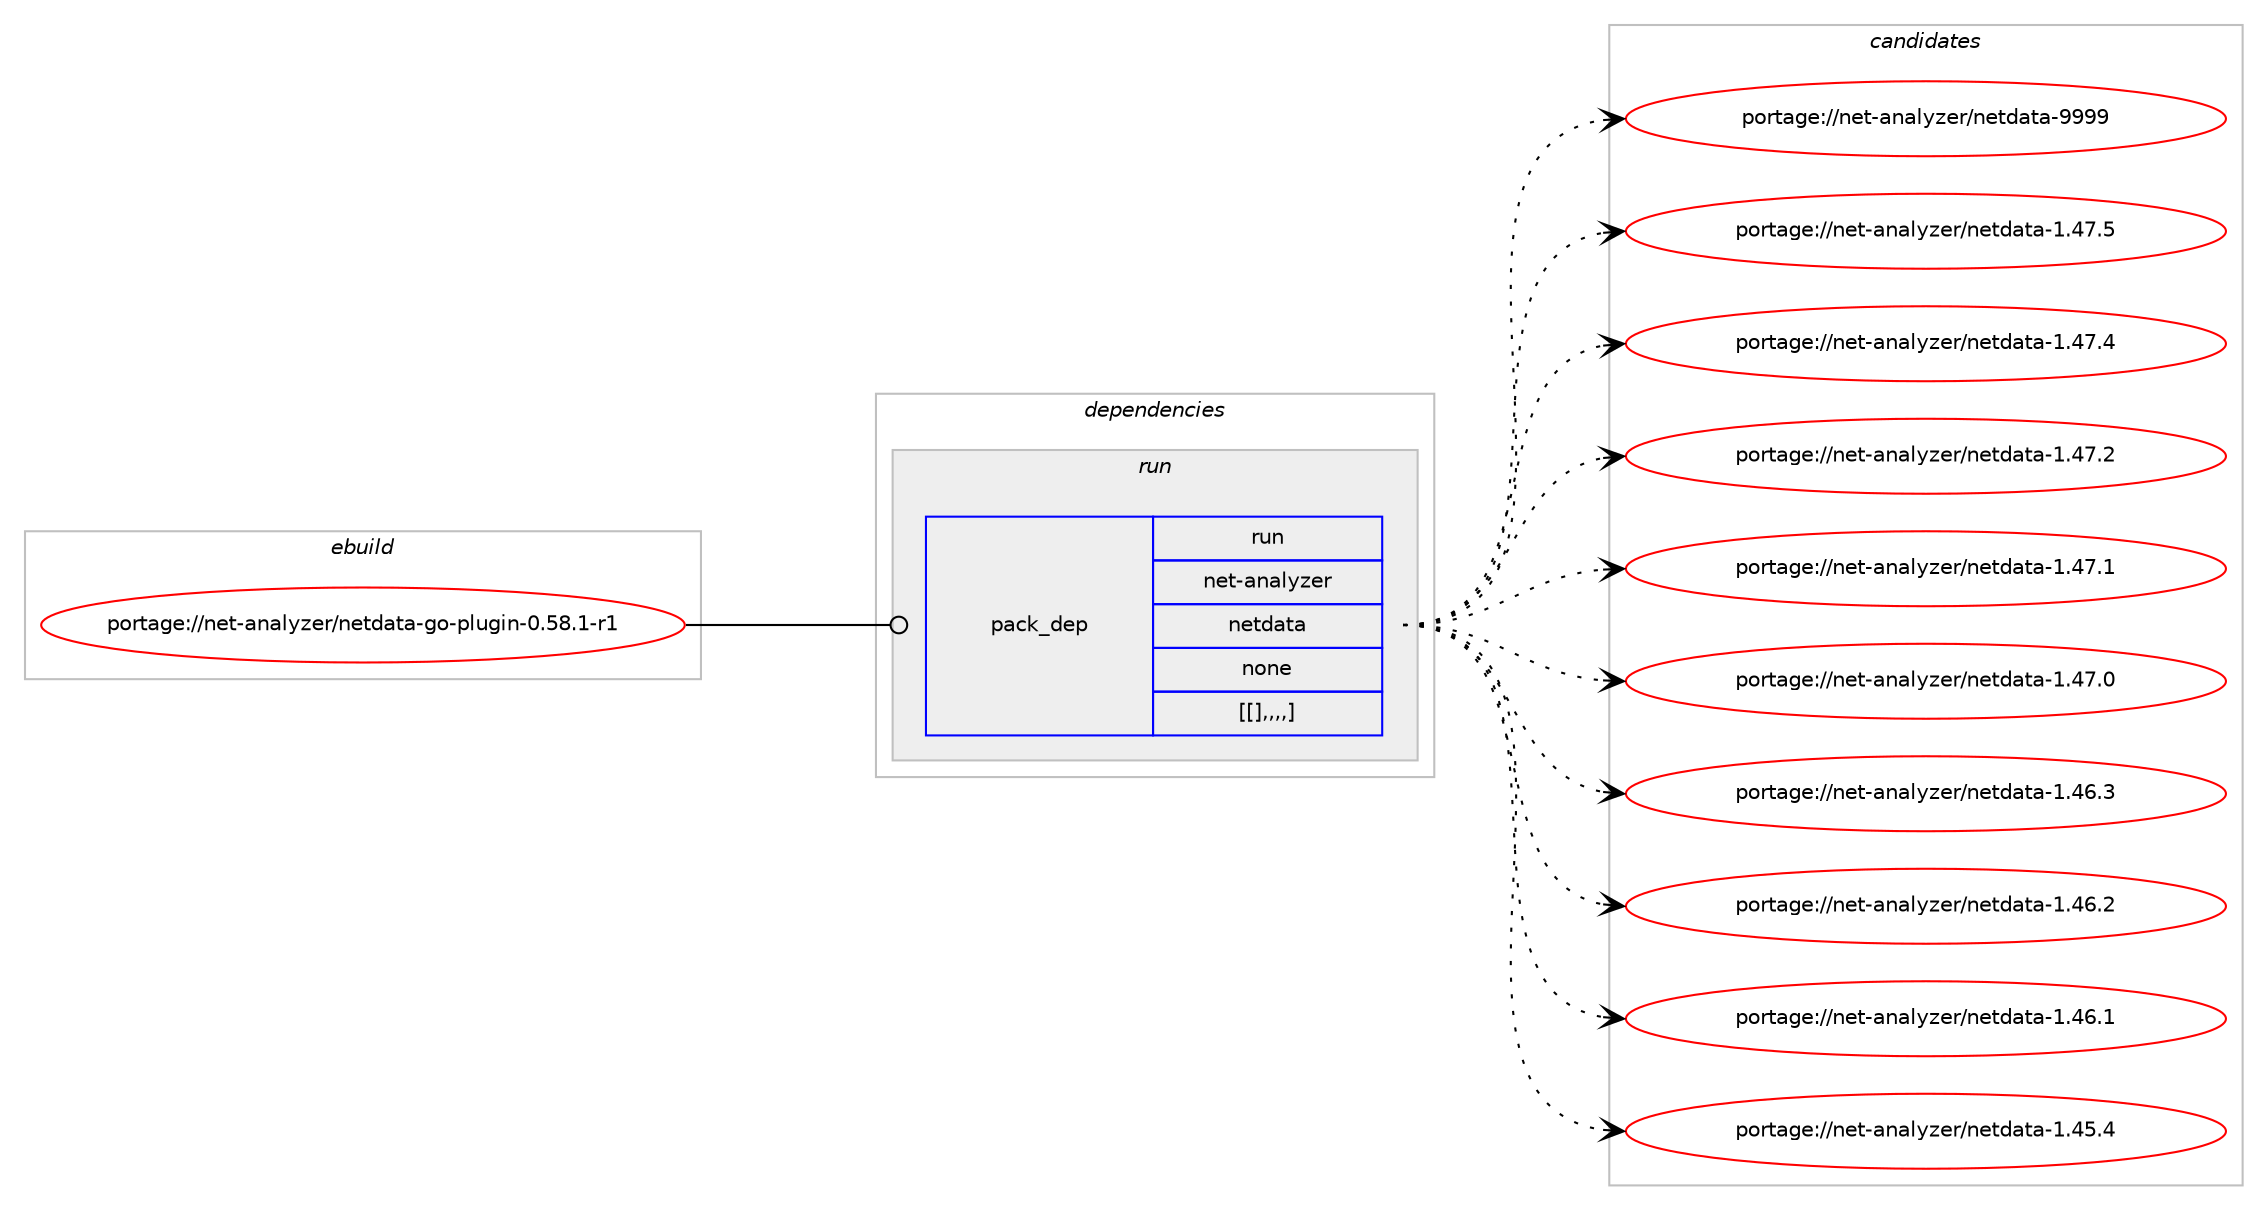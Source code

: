 digraph prolog {

# *************
# Graph options
# *************

newrank=true;
concentrate=true;
compound=true;
graph [rankdir=LR,fontname=Helvetica,fontsize=10,ranksep=1.5];#, ranksep=2.5, nodesep=0.2];
edge  [arrowhead=vee];
node  [fontname=Helvetica,fontsize=10];

# **********
# The ebuild
# **********

subgraph cluster_leftcol {
color=gray;
label=<<i>ebuild</i>>;
id [label="portage://net-analyzer/netdata-go-plugin-0.58.1-r1", color=red, width=4, href="../net-analyzer/netdata-go-plugin-0.58.1-r1.svg"];
}

# ****************
# The dependencies
# ****************

subgraph cluster_midcol {
color=gray;
label=<<i>dependencies</i>>;
subgraph cluster_compile {
fillcolor="#eeeeee";
style=filled;
label=<<i>compile</i>>;
}
subgraph cluster_compileandrun {
fillcolor="#eeeeee";
style=filled;
label=<<i>compile and run</i>>;
}
subgraph cluster_run {
fillcolor="#eeeeee";
style=filled;
label=<<i>run</i>>;
subgraph pack264322 {
dependency360033 [label=<<TABLE BORDER="0" CELLBORDER="1" CELLSPACING="0" CELLPADDING="4" WIDTH="220"><TR><TD ROWSPAN="6" CELLPADDING="30">pack_dep</TD></TR><TR><TD WIDTH="110">run</TD></TR><TR><TD>net-analyzer</TD></TR><TR><TD>netdata</TD></TR><TR><TD>none</TD></TR><TR><TD>[[],,,,]</TD></TR></TABLE>>, shape=none, color=blue];
}
id:e -> dependency360033:w [weight=20,style="solid",arrowhead="odot"];
}
}

# **************
# The candidates
# **************

subgraph cluster_choices {
rank=same;
color=gray;
label=<<i>candidates</i>>;

subgraph choice261654 {
color=black;
nodesep=1;
choice1101011164597110971081211221011144711010111610097116974557575757 [label="portage://net-analyzer/netdata-9999", color=red, width=4,href="../net-analyzer/netdata-9999.svg"];
choice11010111645971109710812112210111447110101116100971169745494652554653 [label="portage://net-analyzer/netdata-1.47.5", color=red, width=4,href="../net-analyzer/netdata-1.47.5.svg"];
choice11010111645971109710812112210111447110101116100971169745494652554652 [label="portage://net-analyzer/netdata-1.47.4", color=red, width=4,href="../net-analyzer/netdata-1.47.4.svg"];
choice11010111645971109710812112210111447110101116100971169745494652554650 [label="portage://net-analyzer/netdata-1.47.2", color=red, width=4,href="../net-analyzer/netdata-1.47.2.svg"];
choice11010111645971109710812112210111447110101116100971169745494652554649 [label="portage://net-analyzer/netdata-1.47.1", color=red, width=4,href="../net-analyzer/netdata-1.47.1.svg"];
choice11010111645971109710812112210111447110101116100971169745494652554648 [label="portage://net-analyzer/netdata-1.47.0", color=red, width=4,href="../net-analyzer/netdata-1.47.0.svg"];
choice11010111645971109710812112210111447110101116100971169745494652544651 [label="portage://net-analyzer/netdata-1.46.3", color=red, width=4,href="../net-analyzer/netdata-1.46.3.svg"];
choice11010111645971109710812112210111447110101116100971169745494652544650 [label="portage://net-analyzer/netdata-1.46.2", color=red, width=4,href="../net-analyzer/netdata-1.46.2.svg"];
choice11010111645971109710812112210111447110101116100971169745494652544649 [label="portage://net-analyzer/netdata-1.46.1", color=red, width=4,href="../net-analyzer/netdata-1.46.1.svg"];
choice11010111645971109710812112210111447110101116100971169745494652534652 [label="portage://net-analyzer/netdata-1.45.4", color=red, width=4,href="../net-analyzer/netdata-1.45.4.svg"];
dependency360033:e -> choice1101011164597110971081211221011144711010111610097116974557575757:w [style=dotted,weight="100"];
dependency360033:e -> choice11010111645971109710812112210111447110101116100971169745494652554653:w [style=dotted,weight="100"];
dependency360033:e -> choice11010111645971109710812112210111447110101116100971169745494652554652:w [style=dotted,weight="100"];
dependency360033:e -> choice11010111645971109710812112210111447110101116100971169745494652554650:w [style=dotted,weight="100"];
dependency360033:e -> choice11010111645971109710812112210111447110101116100971169745494652554649:w [style=dotted,weight="100"];
dependency360033:e -> choice11010111645971109710812112210111447110101116100971169745494652554648:w [style=dotted,weight="100"];
dependency360033:e -> choice11010111645971109710812112210111447110101116100971169745494652544651:w [style=dotted,weight="100"];
dependency360033:e -> choice11010111645971109710812112210111447110101116100971169745494652544650:w [style=dotted,weight="100"];
dependency360033:e -> choice11010111645971109710812112210111447110101116100971169745494652544649:w [style=dotted,weight="100"];
dependency360033:e -> choice11010111645971109710812112210111447110101116100971169745494652534652:w [style=dotted,weight="100"];
}
}

}
